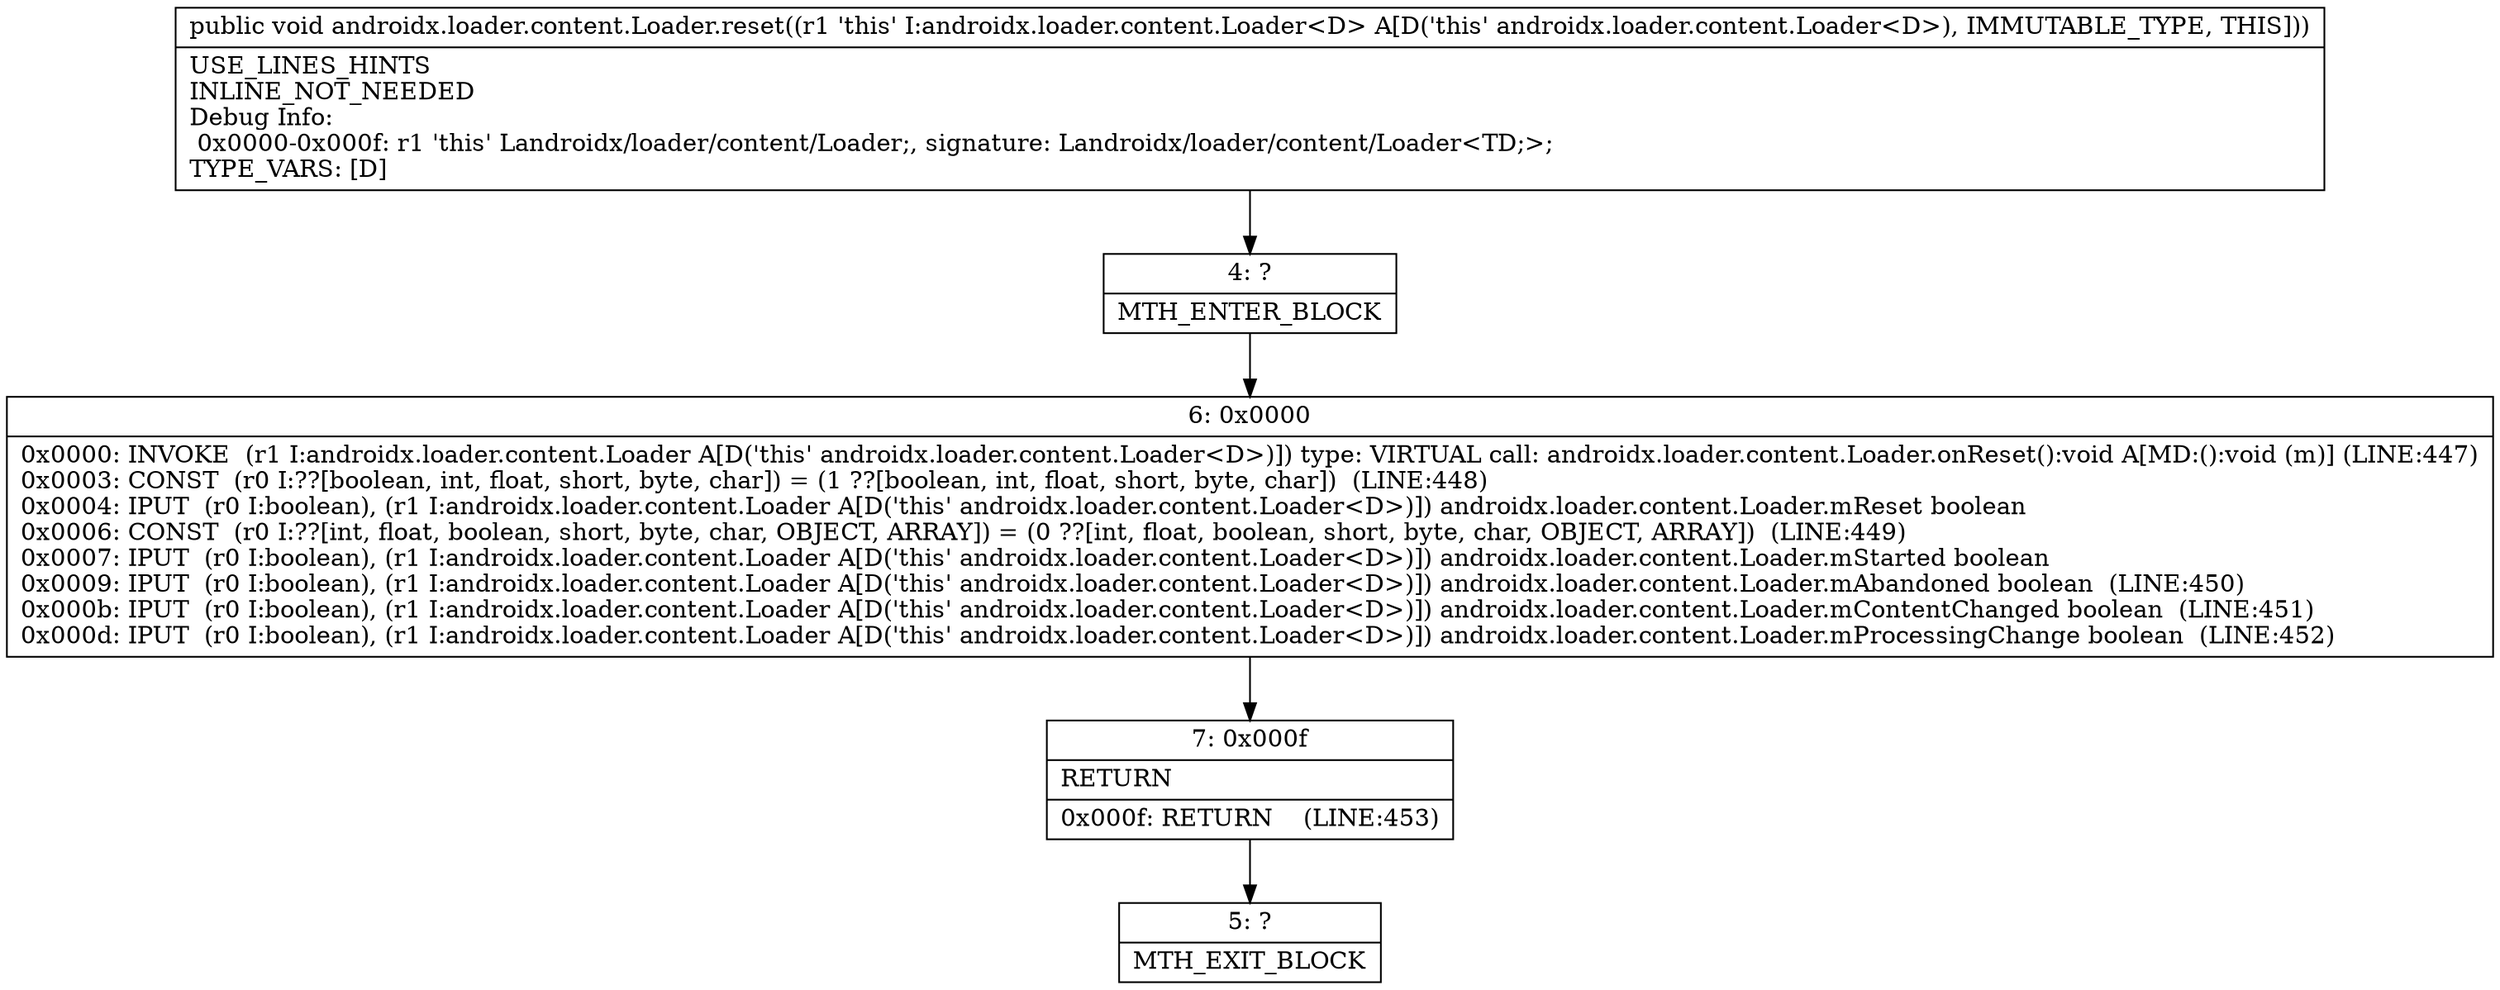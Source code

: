 digraph "CFG forandroidx.loader.content.Loader.reset()V" {
Node_4 [shape=record,label="{4\:\ ?|MTH_ENTER_BLOCK\l}"];
Node_6 [shape=record,label="{6\:\ 0x0000|0x0000: INVOKE  (r1 I:androidx.loader.content.Loader A[D('this' androidx.loader.content.Loader\<D\>)]) type: VIRTUAL call: androidx.loader.content.Loader.onReset():void A[MD:():void (m)] (LINE:447)\l0x0003: CONST  (r0 I:??[boolean, int, float, short, byte, char]) = (1 ??[boolean, int, float, short, byte, char])  (LINE:448)\l0x0004: IPUT  (r0 I:boolean), (r1 I:androidx.loader.content.Loader A[D('this' androidx.loader.content.Loader\<D\>)]) androidx.loader.content.Loader.mReset boolean \l0x0006: CONST  (r0 I:??[int, float, boolean, short, byte, char, OBJECT, ARRAY]) = (0 ??[int, float, boolean, short, byte, char, OBJECT, ARRAY])  (LINE:449)\l0x0007: IPUT  (r0 I:boolean), (r1 I:androidx.loader.content.Loader A[D('this' androidx.loader.content.Loader\<D\>)]) androidx.loader.content.Loader.mStarted boolean \l0x0009: IPUT  (r0 I:boolean), (r1 I:androidx.loader.content.Loader A[D('this' androidx.loader.content.Loader\<D\>)]) androidx.loader.content.Loader.mAbandoned boolean  (LINE:450)\l0x000b: IPUT  (r0 I:boolean), (r1 I:androidx.loader.content.Loader A[D('this' androidx.loader.content.Loader\<D\>)]) androidx.loader.content.Loader.mContentChanged boolean  (LINE:451)\l0x000d: IPUT  (r0 I:boolean), (r1 I:androidx.loader.content.Loader A[D('this' androidx.loader.content.Loader\<D\>)]) androidx.loader.content.Loader.mProcessingChange boolean  (LINE:452)\l}"];
Node_7 [shape=record,label="{7\:\ 0x000f|RETURN\l|0x000f: RETURN    (LINE:453)\l}"];
Node_5 [shape=record,label="{5\:\ ?|MTH_EXIT_BLOCK\l}"];
MethodNode[shape=record,label="{public void androidx.loader.content.Loader.reset((r1 'this' I:androidx.loader.content.Loader\<D\> A[D('this' androidx.loader.content.Loader\<D\>), IMMUTABLE_TYPE, THIS]))  | USE_LINES_HINTS\lINLINE_NOT_NEEDED\lDebug Info:\l  0x0000\-0x000f: r1 'this' Landroidx\/loader\/content\/Loader;, signature: Landroidx\/loader\/content\/Loader\<TD;\>;\lTYPE_VARS: [D]\l}"];
MethodNode -> Node_4;Node_4 -> Node_6;
Node_6 -> Node_7;
Node_7 -> Node_5;
}

